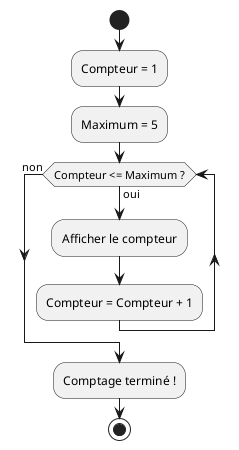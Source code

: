 @startuml
start
:Compteur = 1;
:Maximum = 5;
while (Compteur <= Maximum ?) is (oui)
  :Afficher le compteur;
  :Compteur = Compteur + 1;
endwhile (non)
:Comptage terminé !;
stop
@enduml
